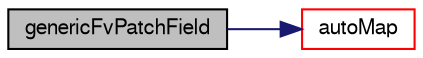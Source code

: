 digraph "genericFvPatchField"
{
  bgcolor="transparent";
  edge [fontname="FreeSans",fontsize="10",labelfontname="FreeSans",labelfontsize="10"];
  node [fontname="FreeSans",fontsize="10",shape=record];
  rankdir="LR";
  Node725 [label="genericFvPatchField",height=0.2,width=0.4,color="black", fillcolor="grey75", style="filled", fontcolor="black"];
  Node725 -> Node726 [color="midnightblue",fontsize="10",style="solid",fontname="FreeSans"];
  Node726 [label="autoMap",height=0.2,width=0.4,color="red",URL="$a23554.html#a0ab0c43ce90d756c88dd81e3d0a9eef5",tooltip="Map (and resize as needed) from self given a mapping object. "];
}
